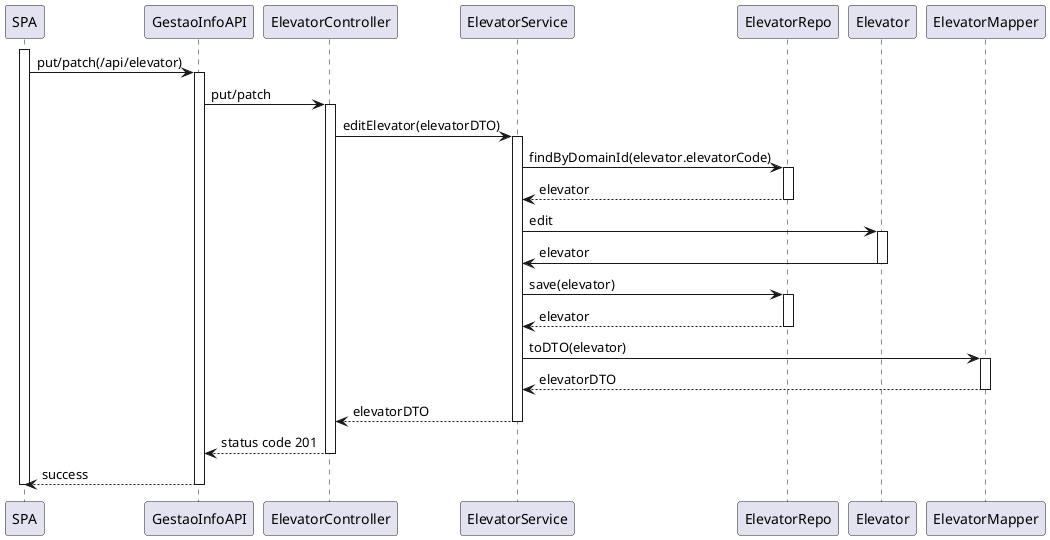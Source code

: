 @startuml

activate SPA
SPA -> GestaoInfoAPI : put/patch(/api/elevator)
activate GestaoInfoAPI

GestaoInfoAPI -> ElevatorController : put/patch
activate ElevatorController

ElevatorController -> ElevatorService : editElevator(elevatorDTO)
activate ElevatorService

ElevatorService -> ElevatorRepo : findByDomainId(elevator.elevatorCode)
activate ElevatorRepo
ElevatorRepo --> ElevatorService : elevator
deactivate ElevatorRepo

ElevatorService -> Elevator : edit
activate Elevator
Elevator -> ElevatorService: elevator
deactivate

ElevatorService -> ElevatorRepo : save(elevator)
activate ElevatorRepo
ElevatorRepo --> ElevatorService : elevator
deactivate ElevatorRepo

ElevatorService -> ElevatorMapper : toDTO(elevator)
activate ElevatorMapper
ElevatorMapper --> ElevatorService : elevatorDTO
deactivate ElevatorMapper

ElevatorService --> ElevatorController : elevatorDTO
deactivate ElevatorService

ElevatorController --> GestaoInfoAPI : status code 201
deactivate ElevatorController

GestaoInfoAPI --> SPA : success
deactivate GestaoInfoAPI

deactivate SPA

@enduml